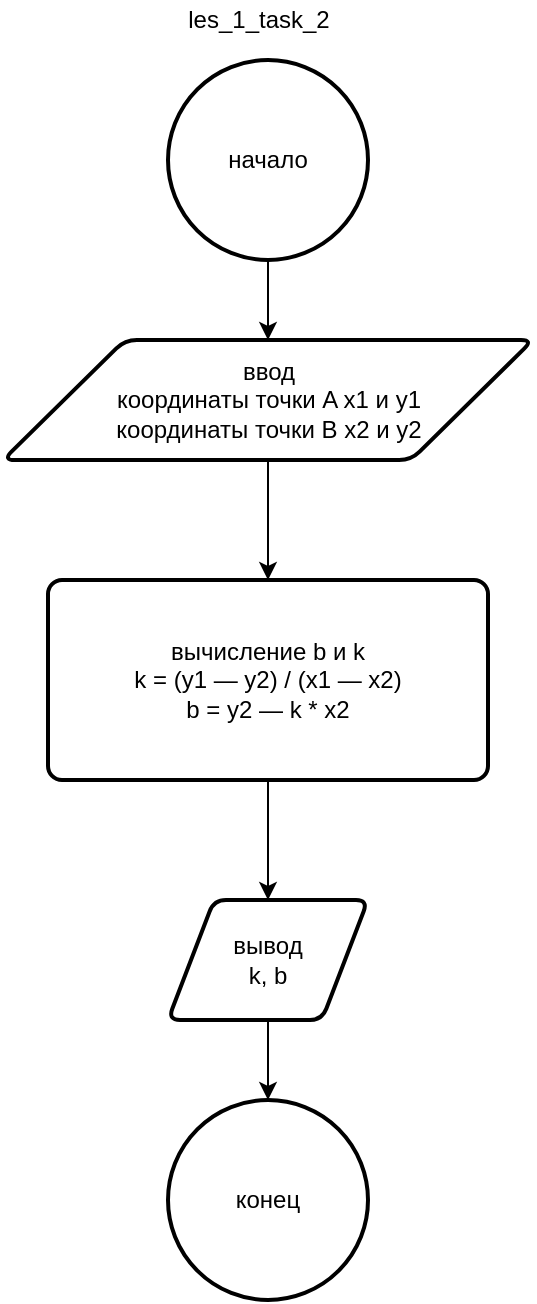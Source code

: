 <mxfile version="16.5.3" type="github" pages="6">
  <diagram id="ATqrliDHNcsMHrG0p_Ry" name="les_1_task_2">
    <mxGraphModel dx="1248" dy="713" grid="1" gridSize="10" guides="1" tooltips="1" connect="1" arrows="1" fold="1" page="1" pageScale="1" pageWidth="827" pageHeight="1169" math="0" shadow="0">
      <root>
        <mxCell id="NfSVFCOJ5FIifaM-iMqf-0" />
        <mxCell id="NfSVFCOJ5FIifaM-iMqf-1" parent="NfSVFCOJ5FIifaM-iMqf-0" />
        <mxCell id="aipZPorrDkXsiSd6xEVI-5" style="edgeStyle=orthogonalEdgeStyle;rounded=0;orthogonalLoop=1;jettySize=auto;html=1;entryX=0.5;entryY=0;entryDx=0;entryDy=0;" parent="NfSVFCOJ5FIifaM-iMqf-1" source="aipZPorrDkXsiSd6xEVI-0" target="aipZPorrDkXsiSd6xEVI-1" edge="1">
          <mxGeometry relative="1" as="geometry" />
        </mxCell>
        <mxCell id="aipZPorrDkXsiSd6xEVI-0" value="начало" style="strokeWidth=2;html=1;shape=mxgraph.flowchart.start_2;whiteSpace=wrap;" parent="NfSVFCOJ5FIifaM-iMqf-1" vertex="1">
          <mxGeometry x="330" y="40" width="100" height="100" as="geometry" />
        </mxCell>
        <mxCell id="aipZPorrDkXsiSd6xEVI-6" style="edgeStyle=orthogonalEdgeStyle;rounded=0;orthogonalLoop=1;jettySize=auto;html=1;entryX=0.5;entryY=0;entryDx=0;entryDy=0;" parent="NfSVFCOJ5FIifaM-iMqf-1" source="aipZPorrDkXsiSd6xEVI-1" target="aipZPorrDkXsiSd6xEVI-2" edge="1">
          <mxGeometry relative="1" as="geometry" />
        </mxCell>
        <mxCell id="aipZPorrDkXsiSd6xEVI-1" value="ввод&lt;br&gt;координаты точки A x1 и y1&lt;br&gt;координаты точки B x2 и y2" style="shape=parallelogram;html=1;strokeWidth=2;perimeter=parallelogramPerimeter;whiteSpace=wrap;rounded=1;arcSize=12;size=0.23;" parent="NfSVFCOJ5FIifaM-iMqf-1" vertex="1">
          <mxGeometry x="247.5" y="180" width="265" height="60" as="geometry" />
        </mxCell>
        <mxCell id="aipZPorrDkXsiSd6xEVI-7" style="edgeStyle=orthogonalEdgeStyle;rounded=0;orthogonalLoop=1;jettySize=auto;html=1;entryX=0.5;entryY=0;entryDx=0;entryDy=0;" parent="NfSVFCOJ5FIifaM-iMqf-1" source="aipZPorrDkXsiSd6xEVI-2" target="aipZPorrDkXsiSd6xEVI-3" edge="1">
          <mxGeometry relative="1" as="geometry" />
        </mxCell>
        <mxCell id="aipZPorrDkXsiSd6xEVI-2" value="вычисление b и k&lt;br&gt;&lt;div&gt;k = (y1 — y2) / (x1 — x2)&lt;/div&gt;&lt;div&gt;b = y2 — k * x2&lt;/div&gt;" style="rounded=1;whiteSpace=wrap;html=1;absoluteArcSize=1;arcSize=14;strokeWidth=2;" parent="NfSVFCOJ5FIifaM-iMqf-1" vertex="1">
          <mxGeometry x="270" y="300" width="220" height="100" as="geometry" />
        </mxCell>
        <mxCell id="aipZPorrDkXsiSd6xEVI-8" style="edgeStyle=orthogonalEdgeStyle;rounded=0;orthogonalLoop=1;jettySize=auto;html=1;entryX=0.5;entryY=0;entryDx=0;entryDy=0;entryPerimeter=0;" parent="NfSVFCOJ5FIifaM-iMqf-1" source="aipZPorrDkXsiSd6xEVI-3" target="aipZPorrDkXsiSd6xEVI-4" edge="1">
          <mxGeometry relative="1" as="geometry" />
        </mxCell>
        <mxCell id="aipZPorrDkXsiSd6xEVI-3" value="вывод&lt;br&gt;k, b" style="shape=parallelogram;html=1;strokeWidth=2;perimeter=parallelogramPerimeter;whiteSpace=wrap;rounded=1;arcSize=12;size=0.23;" parent="NfSVFCOJ5FIifaM-iMqf-1" vertex="1">
          <mxGeometry x="330" y="460" width="100" height="60" as="geometry" />
        </mxCell>
        <mxCell id="aipZPorrDkXsiSd6xEVI-4" value="конец" style="strokeWidth=2;html=1;shape=mxgraph.flowchart.start_2;whiteSpace=wrap;" parent="NfSVFCOJ5FIifaM-iMqf-1" vertex="1">
          <mxGeometry x="330" y="560" width="100" height="100" as="geometry" />
        </mxCell>
        <mxCell id="ffscVi174xOUloiSM656-0" value="les_1_task_2" style="text;html=1;align=center;verticalAlign=middle;resizable=0;points=[];autosize=1;strokeColor=none;fillColor=none;" vertex="1" parent="NfSVFCOJ5FIifaM-iMqf-1">
          <mxGeometry x="330" y="10" width="90" height="20" as="geometry" />
        </mxCell>
      </root>
    </mxGraphModel>
  </diagram>
  <diagram id="lTZQkFiIbegKwcdtTHz3" name="les_1_task_3">
    <mxGraphModel dx="1248" dy="713" grid="1" gridSize="10" guides="1" tooltips="1" connect="1" arrows="1" fold="1" page="1" pageScale="1" pageWidth="827" pageHeight="1169" math="0" shadow="0">
      <root>
        <mxCell id="WysORMlE-1B2kq4YBvIF-0" />
        <mxCell id="WysORMlE-1B2kq4YBvIF-1" parent="WysORMlE-1B2kq4YBvIF-0" />
        <mxCell id="WysORMlE-1B2kq4YBvIF-12" style="edgeStyle=orthogonalEdgeStyle;rounded=0;orthogonalLoop=1;jettySize=auto;html=1;entryX=0.5;entryY=0;entryDx=0;entryDy=0;" edge="1" parent="WysORMlE-1B2kq4YBvIF-1" source="WysORMlE-1B2kq4YBvIF-2" target="WysORMlE-1B2kq4YBvIF-4">
          <mxGeometry relative="1" as="geometry" />
        </mxCell>
        <mxCell id="WysORMlE-1B2kq4YBvIF-2" value="Начало" style="strokeWidth=2;html=1;shape=mxgraph.flowchart.start_2;whiteSpace=wrap;" vertex="1" parent="WysORMlE-1B2kq4YBvIF-1">
          <mxGeometry x="320" y="100" width="100" height="100" as="geometry" />
        </mxCell>
        <mxCell id="WysORMlE-1B2kq4YBvIF-13" style="edgeStyle=orthogonalEdgeStyle;rounded=0;orthogonalLoop=1;jettySize=auto;html=1;entryX=0.5;entryY=0;entryDx=0;entryDy=0;" edge="1" parent="WysORMlE-1B2kq4YBvIF-1" source="WysORMlE-1B2kq4YBvIF-4" target="WysORMlE-1B2kq4YBvIF-6">
          <mxGeometry relative="1" as="geometry" />
        </mxCell>
        <mxCell id="WysORMlE-1B2kq4YBvIF-4" value="Введите границы случайного&lt;br&gt;целого числа от &amp;gt;&amp;gt;&amp;gt;&lt;br&gt;до &amp;gt;&amp;gt;&amp;gt;&amp;nbsp;" style="shape=parallelogram;html=1;strokeWidth=2;perimeter=parallelogramPerimeter;whiteSpace=wrap;rounded=1;arcSize=12;size=0.23;" vertex="1" parent="WysORMlE-1B2kq4YBvIF-1">
          <mxGeometry x="230" y="230" width="280" height="60" as="geometry" />
        </mxCell>
        <mxCell id="WysORMlE-1B2kq4YBvIF-14" style="edgeStyle=orthogonalEdgeStyle;rounded=0;orthogonalLoop=1;jettySize=auto;html=1;entryX=0.5;entryY=0;entryDx=0;entryDy=0;" edge="1" parent="WysORMlE-1B2kq4YBvIF-1" source="WysORMlE-1B2kq4YBvIF-6" target="WysORMlE-1B2kq4YBvIF-7">
          <mxGeometry relative="1" as="geometry" />
        </mxCell>
        <mxCell id="WysORMlE-1B2kq4YBvIF-6" value="вывод случайного числа" style="shape=parallelogram;html=1;strokeWidth=2;perimeter=parallelogramPerimeter;whiteSpace=wrap;rounded=1;arcSize=12;size=0.23;" vertex="1" parent="WysORMlE-1B2kq4YBvIF-1">
          <mxGeometry x="320" y="320" width="100" height="60" as="geometry" />
        </mxCell>
        <mxCell id="WysORMlE-1B2kq4YBvIF-15" style="edgeStyle=orthogonalEdgeStyle;rounded=0;orthogonalLoop=1;jettySize=auto;html=1;entryX=0.5;entryY=0;entryDx=0;entryDy=0;" edge="1" parent="WysORMlE-1B2kq4YBvIF-1" source="WysORMlE-1B2kq4YBvIF-7" target="WysORMlE-1B2kq4YBvIF-8">
          <mxGeometry relative="1" as="geometry" />
        </mxCell>
        <mxCell id="WysORMlE-1B2kq4YBvIF-7" value="Введите границы случайного&lt;br&gt;вещественного числа от &amp;gt;&amp;gt;&amp;gt;&lt;br&gt;до &amp;gt;&amp;gt;&amp;gt;&amp;nbsp;" style="shape=parallelogram;html=1;strokeWidth=2;perimeter=parallelogramPerimeter;whiteSpace=wrap;rounded=1;arcSize=12;size=0.23;" vertex="1" parent="WysORMlE-1B2kq4YBvIF-1">
          <mxGeometry x="230" y="420" width="280" height="60" as="geometry" />
        </mxCell>
        <mxCell id="WysORMlE-1B2kq4YBvIF-16" style="edgeStyle=orthogonalEdgeStyle;rounded=0;orthogonalLoop=1;jettySize=auto;html=1;entryX=0.5;entryY=0;entryDx=0;entryDy=0;" edge="1" parent="WysORMlE-1B2kq4YBvIF-1" source="WysORMlE-1B2kq4YBvIF-8" target="WysORMlE-1B2kq4YBvIF-9">
          <mxGeometry relative="1" as="geometry" />
        </mxCell>
        <mxCell id="WysORMlE-1B2kq4YBvIF-8" value="вывод случайного числа" style="shape=parallelogram;html=1;strokeWidth=2;perimeter=parallelogramPerimeter;whiteSpace=wrap;rounded=1;arcSize=12;size=0.23;" vertex="1" parent="WysORMlE-1B2kq4YBvIF-1">
          <mxGeometry x="320" y="525" width="100" height="60" as="geometry" />
        </mxCell>
        <mxCell id="WysORMlE-1B2kq4YBvIF-20" style="edgeStyle=orthogonalEdgeStyle;rounded=0;orthogonalLoop=1;jettySize=auto;html=1;entryX=0.5;entryY=0;entryDx=0;entryDy=0;" edge="1" parent="WysORMlE-1B2kq4YBvIF-1" source="WysORMlE-1B2kq4YBvIF-9" target="WysORMlE-1B2kq4YBvIF-19">
          <mxGeometry relative="1" as="geometry" />
        </mxCell>
        <mxCell id="WysORMlE-1B2kq4YBvIF-9" value="Введите случайный&lt;br&gt;символ от &amp;gt;&amp;gt;&amp;gt;&lt;br&gt;до &amp;gt;&amp;gt;&amp;gt;&amp;nbsp;" style="shape=parallelogram;html=1;strokeWidth=2;perimeter=parallelogramPerimeter;whiteSpace=wrap;rounded=1;arcSize=12;size=0.23;" vertex="1" parent="WysORMlE-1B2kq4YBvIF-1">
          <mxGeometry x="230" y="630" width="280" height="60" as="geometry" />
        </mxCell>
        <mxCell id="WysORMlE-1B2kq4YBvIF-22" style="edgeStyle=orthogonalEdgeStyle;rounded=0;orthogonalLoop=1;jettySize=auto;html=1;entryX=0.5;entryY=0;entryDx=0;entryDy=0;entryPerimeter=0;" edge="1" parent="WysORMlE-1B2kq4YBvIF-1" source="WysORMlE-1B2kq4YBvIF-10" target="WysORMlE-1B2kq4YBvIF-11">
          <mxGeometry relative="1" as="geometry" />
        </mxCell>
        <mxCell id="WysORMlE-1B2kq4YBvIF-10" value="вывод случайного символа" style="shape=parallelogram;html=1;strokeWidth=2;perimeter=parallelogramPerimeter;whiteSpace=wrap;rounded=1;arcSize=12;size=0.23;" vertex="1" parent="WysORMlE-1B2kq4YBvIF-1">
          <mxGeometry x="320" y="830" width="100" height="60" as="geometry" />
        </mxCell>
        <mxCell id="WysORMlE-1B2kq4YBvIF-11" value="конец" style="strokeWidth=2;html=1;shape=mxgraph.flowchart.start_2;whiteSpace=wrap;" vertex="1" parent="WysORMlE-1B2kq4YBvIF-1">
          <mxGeometry x="320" y="930" width="100" height="100" as="geometry" />
        </mxCell>
        <mxCell id="WysORMlE-1B2kq4YBvIF-21" style="edgeStyle=orthogonalEdgeStyle;rounded=0;orthogonalLoop=1;jettySize=auto;html=1;entryX=0.5;entryY=0;entryDx=0;entryDy=0;" edge="1" parent="WysORMlE-1B2kq4YBvIF-1" source="WysORMlE-1B2kq4YBvIF-19" target="WysORMlE-1B2kq4YBvIF-10">
          <mxGeometry relative="1" as="geometry" />
        </mxCell>
        <mxCell id="WysORMlE-1B2kq4YBvIF-19" value="обрезать строку" style="rounded=1;whiteSpace=wrap;html=1;absoluteArcSize=1;arcSize=14;strokeWidth=2;" vertex="1" parent="WysORMlE-1B2kq4YBvIF-1">
          <mxGeometry x="320" y="720" width="100" height="60" as="geometry" />
        </mxCell>
        <mxCell id="GYxJINagVWtgkliIWloK-0" value="les_1_task_3" style="text;html=1;align=center;verticalAlign=middle;resizable=0;points=[];autosize=1;strokeColor=none;fillColor=none;" vertex="1" parent="WysORMlE-1B2kq4YBvIF-1">
          <mxGeometry x="330" y="50" width="90" height="20" as="geometry" />
        </mxCell>
      </root>
    </mxGraphModel>
  </diagram>
  <diagram id="88QXnidbNnlKX1HfHY2Q" name="les_1_task_4">
    <mxGraphModel dx="1248" dy="713" grid="1" gridSize="10" guides="1" tooltips="1" connect="1" arrows="1" fold="1" page="1" pageScale="1" pageWidth="827" pageHeight="1169" math="0" shadow="0">
      <root>
        <mxCell id="75QGeUflQmmKPHZEoMKi-0" />
        <mxCell id="75QGeUflQmmKPHZEoMKi-1" parent="75QGeUflQmmKPHZEoMKi-0" />
        <mxCell id="75QGeUflQmmKPHZEoMKi-7" style="edgeStyle=orthogonalEdgeStyle;rounded=0;orthogonalLoop=1;jettySize=auto;html=1;entryX=0.5;entryY=0;entryDx=0;entryDy=0;" edge="1" parent="75QGeUflQmmKPHZEoMKi-1" source="75QGeUflQmmKPHZEoMKi-2" target="75QGeUflQmmKPHZEoMKi-3">
          <mxGeometry relative="1" as="geometry" />
        </mxCell>
        <mxCell id="75QGeUflQmmKPHZEoMKi-2" value="начало" style="strokeWidth=2;html=1;shape=mxgraph.flowchart.start_2;whiteSpace=wrap;" vertex="1" parent="75QGeUflQmmKPHZEoMKi-1">
          <mxGeometry x="350" y="40" width="100" height="100" as="geometry" />
        </mxCell>
        <mxCell id="75QGeUflQmmKPHZEoMKi-8" style="edgeStyle=orthogonalEdgeStyle;rounded=0;orthogonalLoop=1;jettySize=auto;html=1;entryX=0.5;entryY=0;entryDx=0;entryDy=0;" edge="1" parent="75QGeUflQmmKPHZEoMKi-1" source="75QGeUflQmmKPHZEoMKi-3" target="75QGeUflQmmKPHZEoMKi-4">
          <mxGeometry relative="1" as="geometry" />
        </mxCell>
        <mxCell id="75QGeUflQmmKPHZEoMKi-3" value="ввод двух букв от пользователя" style="shape=parallelogram;html=1;strokeWidth=2;perimeter=parallelogramPerimeter;whiteSpace=wrap;rounded=1;arcSize=12;size=0.23;" vertex="1" parent="75QGeUflQmmKPHZEoMKi-1">
          <mxGeometry x="320" y="170" width="160" height="60" as="geometry" />
        </mxCell>
        <mxCell id="75QGeUflQmmKPHZEoMKi-9" style="edgeStyle=orthogonalEdgeStyle;rounded=0;orthogonalLoop=1;jettySize=auto;html=1;entryX=0.5;entryY=0;entryDx=0;entryDy=0;" edge="1" parent="75QGeUflQmmKPHZEoMKi-1" source="75QGeUflQmmKPHZEoMKi-4" target="75QGeUflQmmKPHZEoMKi-6">
          <mxGeometry relative="1" as="geometry" />
        </mxCell>
        <mxCell id="75QGeUflQmmKPHZEoMKi-4" value="поиск букв в&amp;nbsp; строке&lt;br&gt;вычисление длины обрезанной строки" style="rounded=1;whiteSpace=wrap;html=1;absoluteArcSize=1;arcSize=14;strokeWidth=2;" vertex="1" parent="75QGeUflQmmKPHZEoMKi-1">
          <mxGeometry x="280" y="270" width="240" height="90" as="geometry" />
        </mxCell>
        <mxCell id="75QGeUflQmmKPHZEoMKi-5" value="конец" style="strokeWidth=2;html=1;shape=mxgraph.flowchart.start_2;whiteSpace=wrap;" vertex="1" parent="75QGeUflQmmKPHZEoMKi-1">
          <mxGeometry x="350" y="500" width="100" height="100" as="geometry" />
        </mxCell>
        <mxCell id="75QGeUflQmmKPHZEoMKi-10" style="edgeStyle=orthogonalEdgeStyle;rounded=0;orthogonalLoop=1;jettySize=auto;html=1;entryX=0.5;entryY=0;entryDx=0;entryDy=0;entryPerimeter=0;" edge="1" parent="75QGeUflQmmKPHZEoMKi-1" source="75QGeUflQmmKPHZEoMKi-6" target="75QGeUflQmmKPHZEoMKi-5">
          <mxGeometry relative="1" as="geometry" />
        </mxCell>
        <mxCell id="75QGeUflQmmKPHZEoMKi-6" value="вывод результатов" style="shape=parallelogram;html=1;strokeWidth=2;perimeter=parallelogramPerimeter;whiteSpace=wrap;rounded=1;arcSize=12;size=0.23;" vertex="1" parent="75QGeUflQmmKPHZEoMKi-1">
          <mxGeometry x="350" y="400" width="100" height="60" as="geometry" />
        </mxCell>
        <mxCell id="9y-faX6bD-EW1zUt8Olz-0" value="les_1_task_4" style="text;html=1;align=center;verticalAlign=middle;resizable=0;points=[];autosize=1;strokeColor=none;fillColor=none;" vertex="1" parent="75QGeUflQmmKPHZEoMKi-1">
          <mxGeometry x="345" width="90" height="20" as="geometry" />
        </mxCell>
      </root>
    </mxGraphModel>
  </diagram>
  <diagram id="U3Cbi--WO8hNTHFQhq-h" name="les_1_task_5">
    <mxGraphModel dx="1248" dy="713" grid="1" gridSize="10" guides="1" tooltips="1" connect="1" arrows="1" fold="1" page="1" pageScale="1" pageWidth="827" pageHeight="1169" math="0" shadow="0">
      <root>
        <mxCell id="DWgxm4ATzuKId5Y3HOkl-0" />
        <mxCell id="DWgxm4ATzuKId5Y3HOkl-1" parent="DWgxm4ATzuKId5Y3HOkl-0" />
        <mxCell id="DWgxm4ATzuKId5Y3HOkl-6" style="edgeStyle=orthogonalEdgeStyle;rounded=0;orthogonalLoop=1;jettySize=auto;html=1;entryX=0.5;entryY=0;entryDx=0;entryDy=0;" edge="1" parent="DWgxm4ATzuKId5Y3HOkl-1" source="DWgxm4ATzuKId5Y3HOkl-2" target="DWgxm4ATzuKId5Y3HOkl-3">
          <mxGeometry relative="1" as="geometry" />
        </mxCell>
        <mxCell id="DWgxm4ATzuKId5Y3HOkl-2" value="начало" style="strokeWidth=2;html=1;shape=mxgraph.flowchart.start_2;whiteSpace=wrap;" vertex="1" parent="DWgxm4ATzuKId5Y3HOkl-1">
          <mxGeometry x="380" y="60" width="100" height="100" as="geometry" />
        </mxCell>
        <mxCell id="DWgxm4ATzuKId5Y3HOkl-7" style="edgeStyle=orthogonalEdgeStyle;rounded=0;orthogonalLoop=1;jettySize=auto;html=1;entryX=0.5;entryY=0;entryDx=0;entryDy=0;" edge="1" parent="DWgxm4ATzuKId5Y3HOkl-1" source="DWgxm4ATzuKId5Y3HOkl-3" target="DWgxm4ATzuKId5Y3HOkl-4">
          <mxGeometry relative="1" as="geometry" />
        </mxCell>
        <mxCell id="DWgxm4ATzuKId5Y3HOkl-3" value="ввод номер буквы&lt;br&gt;в алфавите" style="shape=parallelogram;html=1;strokeWidth=2;perimeter=parallelogramPerimeter;whiteSpace=wrap;rounded=1;arcSize=12;size=0.23;" vertex="1" parent="DWgxm4ATzuKId5Y3HOkl-1">
          <mxGeometry x="350" y="200" width="160" height="60" as="geometry" />
        </mxCell>
        <mxCell id="DWgxm4ATzuKId5Y3HOkl-8" style="edgeStyle=orthogonalEdgeStyle;rounded=0;orthogonalLoop=1;jettySize=auto;html=1;entryX=0.5;entryY=0;entryDx=0;entryDy=0;entryPerimeter=0;" edge="1" parent="DWgxm4ATzuKId5Y3HOkl-1" source="DWgxm4ATzuKId5Y3HOkl-4" target="DWgxm4ATzuKId5Y3HOkl-5">
          <mxGeometry relative="1" as="geometry" />
        </mxCell>
        <mxCell id="DWgxm4ATzuKId5Y3HOkl-4" value="вывод результатов" style="shape=parallelogram;html=1;strokeWidth=2;perimeter=parallelogramPerimeter;whiteSpace=wrap;rounded=1;arcSize=12;size=0.23;" vertex="1" parent="DWgxm4ATzuKId5Y3HOkl-1">
          <mxGeometry x="380" y="300" width="100" height="60" as="geometry" />
        </mxCell>
        <mxCell id="DWgxm4ATzuKId5Y3HOkl-5" value="конец" style="strokeWidth=2;html=1;shape=mxgraph.flowchart.start_2;whiteSpace=wrap;" vertex="1" parent="DWgxm4ATzuKId5Y3HOkl-1">
          <mxGeometry x="380" y="400" width="100" height="100" as="geometry" />
        </mxCell>
        <mxCell id="sZlaK1E4MGYp_BYf3Wjy-0" value="les_1_task_5" style="text;whiteSpace=wrap;html=1;" vertex="1" parent="DWgxm4ATzuKId5Y3HOkl-1">
          <mxGeometry x="380" y="10" width="100" height="30" as="geometry" />
        </mxCell>
      </root>
    </mxGraphModel>
  </diagram>
  <diagram id="CLyIi3GZFQKhDRmx4b73" name="les_1_task_7">
    <mxGraphModel dx="1248" dy="713" grid="1" gridSize="10" guides="1" tooltips="1" connect="1" arrows="1" fold="1" page="1" pageScale="1" pageWidth="827" pageHeight="1169" math="0" shadow="0">
      <root>
        <mxCell id="ugO-qh9Vn2hDEu9XmjPe-0" />
        <mxCell id="ugO-qh9Vn2hDEu9XmjPe-1" parent="ugO-qh9Vn2hDEu9XmjPe-0" />
        <mxCell id="ugO-qh9Vn2hDEu9XmjPe-6" style="edgeStyle=orthogonalEdgeStyle;rounded=0;orthogonalLoop=1;jettySize=auto;html=1;entryX=0.5;entryY=0;entryDx=0;entryDy=0;" edge="1" parent="ugO-qh9Vn2hDEu9XmjPe-1" source="ugO-qh9Vn2hDEu9XmjPe-2" target="ugO-qh9Vn2hDEu9XmjPe-3">
          <mxGeometry relative="1" as="geometry" />
        </mxCell>
        <mxCell id="ugO-qh9Vn2hDEu9XmjPe-2" value="начало" style="strokeWidth=2;html=1;shape=mxgraph.flowchart.start_2;whiteSpace=wrap;" vertex="1" parent="ugO-qh9Vn2hDEu9XmjPe-1">
          <mxGeometry x="364" y="90" width="106" height="60" as="geometry" />
        </mxCell>
        <mxCell id="ugO-qh9Vn2hDEu9XmjPe-18" style="edgeStyle=orthogonalEdgeStyle;rounded=0;orthogonalLoop=1;jettySize=auto;html=1;entryX=0.5;entryY=0;entryDx=0;entryDy=0;entryPerimeter=0;" edge="1" parent="ugO-qh9Vn2hDEu9XmjPe-1" source="ugO-qh9Vn2hDEu9XmjPe-3" target="ugO-qh9Vn2hDEu9XmjPe-9">
          <mxGeometry relative="1" as="geometry" />
        </mxCell>
        <mxCell id="ugO-qh9Vn2hDEu9XmjPe-3" value="Ввод года&lt;br&gt;от пользователя" style="shape=parallelogram;html=1;strokeWidth=2;perimeter=parallelogramPerimeter;whiteSpace=wrap;rounded=1;arcSize=12;size=0.23;" vertex="1" parent="ugO-qh9Vn2hDEu9XmjPe-1">
          <mxGeometry x="337" y="180" width="154" height="60" as="geometry" />
        </mxCell>
        <mxCell id="ugO-qh9Vn2hDEu9XmjPe-8" style="edgeStyle=orthogonalEdgeStyle;rounded=0;orthogonalLoop=1;jettySize=auto;html=1;entryX=0.5;entryY=0;entryDx=0;entryDy=0;entryPerimeter=0;" edge="1" parent="ugO-qh9Vn2hDEu9XmjPe-1" source="ugO-qh9Vn2hDEu9XmjPe-4" target="ugO-qh9Vn2hDEu9XmjPe-5">
          <mxGeometry relative="1" as="geometry">
            <mxPoint x="414" y="630" as="targetPoint" />
            <Array as="points">
              <mxPoint x="593" y="540" />
              <mxPoint x="422" y="540" />
            </Array>
          </mxGeometry>
        </mxCell>
        <mxCell id="ugO-qh9Vn2hDEu9XmjPe-4" value="год високосный" style="shape=parallelogram;html=1;strokeWidth=2;perimeter=parallelogramPerimeter;whiteSpace=wrap;rounded=1;arcSize=12;size=0.23;" vertex="1" parent="ugO-qh9Vn2hDEu9XmjPe-1">
          <mxGeometry x="491" y="430" width="204" height="60" as="geometry" />
        </mxCell>
        <mxCell id="ugO-qh9Vn2hDEu9XmjPe-5" value="конец" style="strokeWidth=2;html=1;shape=mxgraph.flowchart.start_2;whiteSpace=wrap;" vertex="1" parent="ugO-qh9Vn2hDEu9XmjPe-1">
          <mxGeometry x="364" y="630" width="116" height="60" as="geometry" />
        </mxCell>
        <mxCell id="ugO-qh9Vn2hDEu9XmjPe-12" style="edgeStyle=orthogonalEdgeStyle;rounded=0;orthogonalLoop=1;jettySize=auto;html=1;entryX=0.467;entryY=-0.07;entryDx=0;entryDy=0;entryPerimeter=0;" edge="1" parent="ugO-qh9Vn2hDEu9XmjPe-1" source="ugO-qh9Vn2hDEu9XmjPe-9" target="ugO-qh9Vn2hDEu9XmjPe-11">
          <mxGeometry relative="1" as="geometry">
            <Array as="points">
              <mxPoint x="255" y="330" />
            </Array>
          </mxGeometry>
        </mxCell>
        <mxCell id="ugO-qh9Vn2hDEu9XmjPe-15" value="Нет" style="edgeLabel;html=1;align=center;verticalAlign=middle;resizable=0;points=[];" vertex="1" connectable="0" parent="ugO-qh9Vn2hDEu9XmjPe-12">
          <mxGeometry x="-0.759" y="-2" relative="1" as="geometry">
            <mxPoint x="11" y="-8" as="offset" />
          </mxGeometry>
        </mxCell>
        <mxCell id="ugO-qh9Vn2hDEu9XmjPe-13" style="edgeStyle=orthogonalEdgeStyle;rounded=0;orthogonalLoop=1;jettySize=auto;html=1;exitX=1;exitY=0.5;exitDx=0;exitDy=0;exitPerimeter=0;entryX=0.5;entryY=0;entryDx=0;entryDy=0;" edge="1" parent="ugO-qh9Vn2hDEu9XmjPe-1" source="ugO-qh9Vn2hDEu9XmjPe-9" target="ugO-qh9Vn2hDEu9XmjPe-4">
          <mxGeometry relative="1" as="geometry" />
        </mxCell>
        <mxCell id="ugO-qh9Vn2hDEu9XmjPe-14" value="Да" style="edgeLabel;html=1;align=center;verticalAlign=middle;resizable=0;points=[];" vertex="1" connectable="0" parent="ugO-qh9Vn2hDEu9XmjPe-13">
          <mxGeometry x="-0.578" y="3" relative="1" as="geometry">
            <mxPoint x="-32" y="-7" as="offset" />
          </mxGeometry>
        </mxCell>
        <mxCell id="ugO-qh9Vn2hDEu9XmjPe-9" value="year%4 == 0" style="strokeWidth=2;html=1;shape=mxgraph.flowchart.decision;whiteSpace=wrap;" vertex="1" parent="ugO-qh9Vn2hDEu9XmjPe-1">
          <mxGeometry x="364" y="280" width="100" height="100" as="geometry" />
        </mxCell>
        <mxCell id="ugO-qh9Vn2hDEu9XmjPe-17" style="edgeStyle=orthogonalEdgeStyle;rounded=0;orthogonalLoop=1;jettySize=auto;html=1;" edge="1" parent="ugO-qh9Vn2hDEu9XmjPe-1" source="ugO-qh9Vn2hDEu9XmjPe-11" target="ugO-qh9Vn2hDEu9XmjPe-5">
          <mxGeometry relative="1" as="geometry" />
        </mxCell>
        <mxCell id="ugO-qh9Vn2hDEu9XmjPe-11" value="год не високосный" style="shape=parallelogram;html=1;strokeWidth=2;perimeter=parallelogramPerimeter;whiteSpace=wrap;rounded=1;arcSize=12;size=0.23;" vertex="1" parent="ugO-qh9Vn2hDEu9XmjPe-1">
          <mxGeometry x="160" y="430" width="204" height="60" as="geometry" />
        </mxCell>
        <mxCell id="27tr8wISYh3lpjJnBYFv-0" value="les_1_task_7" style="text;html=1;align=center;verticalAlign=middle;resizable=0;points=[];autosize=1;strokeColor=none;fillColor=none;" vertex="1" parent="ugO-qh9Vn2hDEu9XmjPe-1">
          <mxGeometry x="365" y="20" width="90" height="20" as="geometry" />
        </mxCell>
      </root>
    </mxGraphModel>
  </diagram>
  <diagram id="WuykMswp7dTotHu1XIzn" name="les_1_task_8">
    <mxGraphModel dx="1248" dy="713" grid="1" gridSize="10" guides="1" tooltips="1" connect="1" arrows="1" fold="1" page="1" pageScale="1" pageWidth="827" pageHeight="1169" math="0" shadow="0">
      <root>
        <mxCell id="gnGxpzLkq3cIPQQQq33m-0" />
        <mxCell id="gnGxpzLkq3cIPQQQq33m-1" parent="gnGxpzLkq3cIPQQQq33m-0" />
        <mxCell id="GSHCNtK90xROe5G60mRe-20" style="edgeStyle=orthogonalEdgeStyle;rounded=0;orthogonalLoop=1;jettySize=auto;html=1;entryX=0.5;entryY=0;entryDx=0;entryDy=0;" edge="1" parent="gnGxpzLkq3cIPQQQq33m-1" source="ISuzlNiUIgldcnx0l-VA-1" target="GSHCNtK90xROe5G60mRe-1">
          <mxGeometry relative="1" as="geometry" />
        </mxCell>
        <mxCell id="ISuzlNiUIgldcnx0l-VA-1" value="начало" style="strokeWidth=2;html=1;shape=mxgraph.flowchart.start_1;whiteSpace=wrap;" vertex="1" parent="gnGxpzLkq3cIPQQQq33m-1">
          <mxGeometry x="380" y="140" width="100" height="60" as="geometry" />
        </mxCell>
        <mxCell id="GSHCNtK90xROe5G60mRe-0" value="конец" style="strokeWidth=2;html=1;shape=mxgraph.flowchart.start_1;whiteSpace=wrap;" vertex="1" parent="gnGxpzLkq3cIPQQQq33m-1">
          <mxGeometry x="364" y="870" width="100" height="60" as="geometry" />
        </mxCell>
        <mxCell id="GSHCNtK90xROe5G60mRe-19" style="edgeStyle=orthogonalEdgeStyle;rounded=0;orthogonalLoop=1;jettySize=auto;html=1;entryX=0.5;entryY=0;entryDx=0;entryDy=0;entryPerimeter=0;" edge="1" parent="gnGxpzLkq3cIPQQQq33m-1" source="GSHCNtK90xROe5G60mRe-1" target="GSHCNtK90xROe5G60mRe-2">
          <mxGeometry relative="1" as="geometry" />
        </mxCell>
        <mxCell id="GSHCNtK90xROe5G60mRe-1" value="Ввод&lt;br&gt;a, b, c" style="shape=parallelogram;html=1;strokeWidth=2;perimeter=parallelogramPerimeter;whiteSpace=wrap;rounded=1;arcSize=12;size=0.23;" vertex="1" parent="gnGxpzLkq3cIPQQQq33m-1">
          <mxGeometry x="380" y="240" width="100" height="60" as="geometry" />
        </mxCell>
        <mxCell id="GSHCNtK90xROe5G60mRe-5" style="edgeStyle=orthogonalEdgeStyle;rounded=0;orthogonalLoop=1;jettySize=auto;html=1;entryX=0.5;entryY=0;entryDx=0;entryDy=0;" edge="1" parent="gnGxpzLkq3cIPQQQq33m-1" source="GSHCNtK90xROe5G60mRe-2" target="GSHCNtK90xROe5G60mRe-6">
          <mxGeometry relative="1" as="geometry">
            <mxPoint x="590" y="560" as="targetPoint" />
          </mxGeometry>
        </mxCell>
        <mxCell id="GSHCNtK90xROe5G60mRe-12" value="ДА" style="edgeLabel;html=1;align=center;verticalAlign=middle;resizable=0;points=[];" vertex="1" connectable="0" parent="GSHCNtK90xROe5G60mRe-5">
          <mxGeometry x="-0.895" y="2" relative="1" as="geometry">
            <mxPoint x="-13" y="-8" as="offset" />
          </mxGeometry>
        </mxCell>
        <mxCell id="GSHCNtK90xROe5G60mRe-9" style="edgeStyle=orthogonalEdgeStyle;rounded=0;orthogonalLoop=1;jettySize=auto;html=1;entryX=0.5;entryY=0;entryDx=0;entryDy=0;entryPerimeter=0;" edge="1" parent="gnGxpzLkq3cIPQQQq33m-1" source="GSHCNtK90xROe5G60mRe-2" target="GSHCNtK90xROe5G60mRe-3">
          <mxGeometry relative="1" as="geometry" />
        </mxCell>
        <mxCell id="GSHCNtK90xROe5G60mRe-2" value="c &amp;gt; a &amp;gt; b&lt;br&gt;или&lt;br&gt;b &amp;gt; a &amp;gt; c" style="strokeWidth=2;html=1;shape=mxgraph.flowchart.decision;whiteSpace=wrap;" vertex="1" parent="gnGxpzLkq3cIPQQQq33m-1">
          <mxGeometry x="380" y="340" width="100" height="100" as="geometry" />
        </mxCell>
        <mxCell id="GSHCNtK90xROe5G60mRe-8" style="edgeStyle=orthogonalEdgeStyle;rounded=0;orthogonalLoop=1;jettySize=auto;html=1;entryX=0.5;entryY=0;entryDx=0;entryDy=0;" edge="1" parent="gnGxpzLkq3cIPQQQq33m-1" source="GSHCNtK90xROe5G60mRe-3" target="GSHCNtK90xROe5G60mRe-7">
          <mxGeometry relative="1" as="geometry" />
        </mxCell>
        <mxCell id="GSHCNtK90xROe5G60mRe-11" style="edgeStyle=orthogonalEdgeStyle;rounded=0;orthogonalLoop=1;jettySize=auto;html=1;entryX=0.5;entryY=0;entryDx=0;entryDy=0;" edge="1" parent="gnGxpzLkq3cIPQQQq33m-1" source="GSHCNtK90xROe5G60mRe-3" target="GSHCNtK90xROe5G60mRe-10">
          <mxGeometry relative="1" as="geometry">
            <Array as="points">
              <mxPoint x="185" y="520" />
            </Array>
          </mxGeometry>
        </mxCell>
        <mxCell id="GSHCNtK90xROe5G60mRe-3" value="c &amp;gt; b &amp;gt; a&lt;br&gt;или&lt;br&gt;a &amp;gt; b &amp;gt; c" style="strokeWidth=2;html=1;shape=mxgraph.flowchart.decision;whiteSpace=wrap;" vertex="1" parent="gnGxpzLkq3cIPQQQq33m-1">
          <mxGeometry x="220" y="470" width="100" height="100" as="geometry" />
        </mxCell>
        <mxCell id="GSHCNtK90xROe5G60mRe-18" style="edgeStyle=orthogonalEdgeStyle;rounded=0;orthogonalLoop=1;jettySize=auto;html=1;entryX=0.5;entryY=0;entryDx=0;entryDy=0;entryPerimeter=0;" edge="1" parent="gnGxpzLkq3cIPQQQq33m-1" source="GSHCNtK90xROe5G60mRe-6" target="GSHCNtK90xROe5G60mRe-0">
          <mxGeometry relative="1" as="geometry">
            <Array as="points">
              <mxPoint x="655" y="790" />
              <mxPoint x="414" y="790" />
            </Array>
          </mxGeometry>
        </mxCell>
        <mxCell id="GSHCNtK90xROe5G60mRe-6" value="Среднее число a" style="shape=parallelogram;html=1;strokeWidth=2;perimeter=parallelogramPerimeter;whiteSpace=wrap;rounded=1;arcSize=12;size=0.23;" vertex="1" parent="gnGxpzLkq3cIPQQQq33m-1">
          <mxGeometry x="580" y="660" width="150" height="60" as="geometry" />
        </mxCell>
        <mxCell id="GSHCNtK90xROe5G60mRe-17" style="edgeStyle=orthogonalEdgeStyle;rounded=0;orthogonalLoop=1;jettySize=auto;html=1;" edge="1" parent="gnGxpzLkq3cIPQQQq33m-1" source="GSHCNtK90xROe5G60mRe-7" target="GSHCNtK90xROe5G60mRe-0">
          <mxGeometry relative="1" as="geometry">
            <Array as="points">
              <mxPoint x="414" y="760" />
              <mxPoint x="414" y="760" />
            </Array>
          </mxGeometry>
        </mxCell>
        <mxCell id="GSHCNtK90xROe5G60mRe-7" value="Среднее число b" style="shape=parallelogram;html=1;strokeWidth=2;perimeter=parallelogramPerimeter;whiteSpace=wrap;rounded=1;arcSize=12;size=0.23;" vertex="1" parent="gnGxpzLkq3cIPQQQq33m-1">
          <mxGeometry x="355" y="660" width="150" height="60" as="geometry" />
        </mxCell>
        <mxCell id="GSHCNtK90xROe5G60mRe-16" style="edgeStyle=orthogonalEdgeStyle;rounded=0;orthogonalLoop=1;jettySize=auto;html=1;entryX=0.5;entryY=0;entryDx=0;entryDy=0;entryPerimeter=0;" edge="1" parent="gnGxpzLkq3cIPQQQq33m-1" source="GSHCNtK90xROe5G60mRe-10" target="GSHCNtK90xROe5G60mRe-0">
          <mxGeometry relative="1" as="geometry">
            <Array as="points">
              <mxPoint x="185" y="790" />
              <mxPoint x="414" y="790" />
            </Array>
          </mxGeometry>
        </mxCell>
        <mxCell id="GSHCNtK90xROe5G60mRe-10" value="Среднее число c" style="shape=parallelogram;html=1;strokeWidth=2;perimeter=parallelogramPerimeter;whiteSpace=wrap;rounded=1;arcSize=12;size=0.23;" vertex="1" parent="gnGxpzLkq3cIPQQQq33m-1">
          <mxGeometry x="110" y="660" width="150" height="60" as="geometry" />
        </mxCell>
        <mxCell id="GSHCNtK90xROe5G60mRe-13" value="НЕТ" style="text;html=1;align=center;verticalAlign=middle;resizable=0;points=[];autosize=1;strokeColor=none;fillColor=none;" vertex="1" parent="gnGxpzLkq3cIPQQQq33m-1">
          <mxGeometry x="340" y="370" width="40" height="20" as="geometry" />
        </mxCell>
        <mxCell id="GSHCNtK90xROe5G60mRe-14" value="НЕТ" style="text;html=1;align=center;verticalAlign=middle;resizable=0;points=[];autosize=1;strokeColor=none;fillColor=none;" vertex="1" parent="gnGxpzLkq3cIPQQQq33m-1">
          <mxGeometry x="190" y="500" width="40" height="20" as="geometry" />
        </mxCell>
        <mxCell id="GSHCNtK90xROe5G60mRe-15" value="ДА" style="edgeLabel;html=1;align=center;verticalAlign=middle;resizable=0;points=[];" vertex="1" connectable="0" parent="gnGxpzLkq3cIPQQQq33m-1">
          <mxGeometry x="330" y="510" as="geometry" />
        </mxCell>
        <mxCell id="wsuTFe1O8O-NlXw4LOpR-0" value="les_1_task_8" style="text;html=1;align=center;verticalAlign=middle;resizable=0;points=[];autosize=1;strokeColor=none;fillColor=none;" vertex="1" parent="gnGxpzLkq3cIPQQQq33m-1">
          <mxGeometry x="390" y="90" width="90" height="20" as="geometry" />
        </mxCell>
      </root>
    </mxGraphModel>
  </diagram>
</mxfile>

